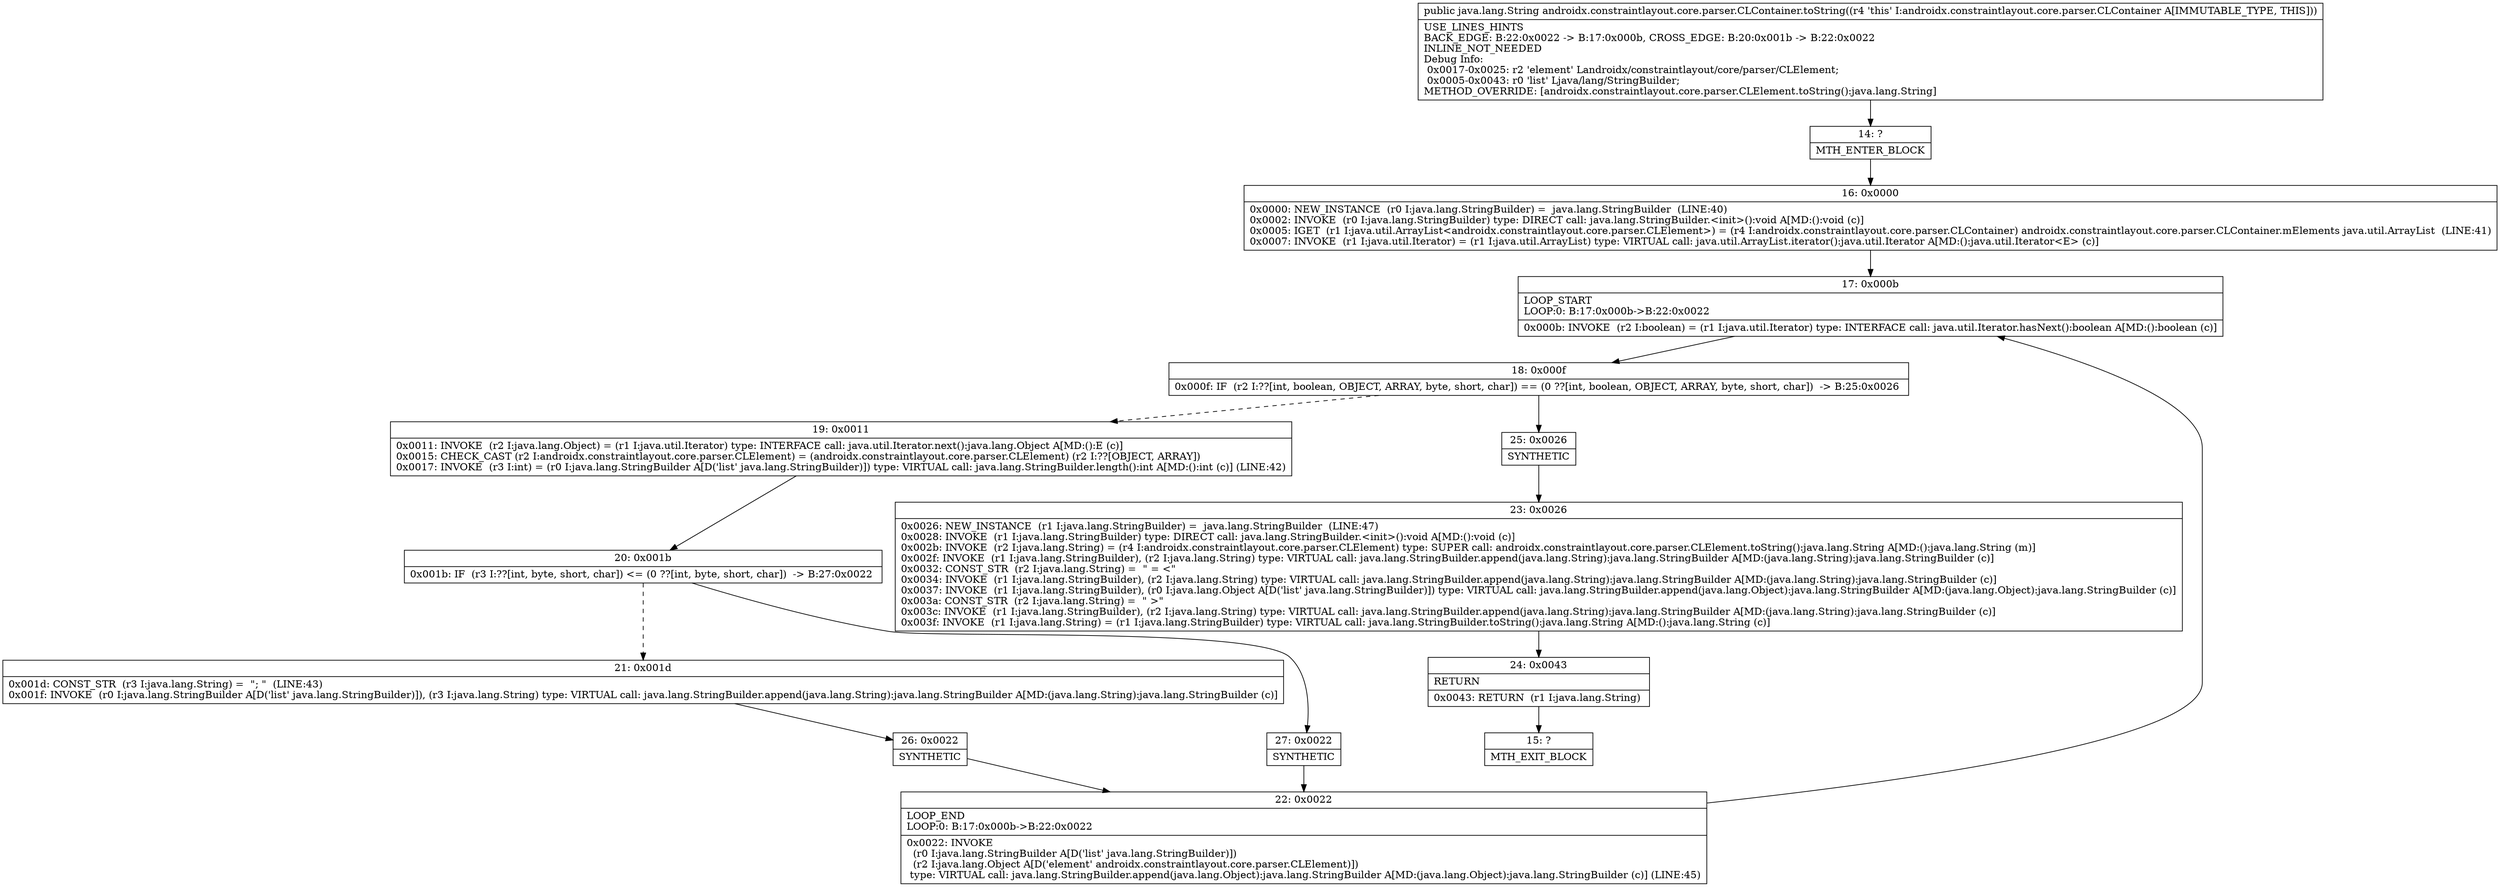 digraph "CFG forandroidx.constraintlayout.core.parser.CLContainer.toString()Ljava\/lang\/String;" {
Node_14 [shape=record,label="{14\:\ ?|MTH_ENTER_BLOCK\l}"];
Node_16 [shape=record,label="{16\:\ 0x0000|0x0000: NEW_INSTANCE  (r0 I:java.lang.StringBuilder) =  java.lang.StringBuilder  (LINE:40)\l0x0002: INVOKE  (r0 I:java.lang.StringBuilder) type: DIRECT call: java.lang.StringBuilder.\<init\>():void A[MD:():void (c)]\l0x0005: IGET  (r1 I:java.util.ArrayList\<androidx.constraintlayout.core.parser.CLElement\>) = (r4 I:androidx.constraintlayout.core.parser.CLContainer) androidx.constraintlayout.core.parser.CLContainer.mElements java.util.ArrayList  (LINE:41)\l0x0007: INVOKE  (r1 I:java.util.Iterator) = (r1 I:java.util.ArrayList) type: VIRTUAL call: java.util.ArrayList.iterator():java.util.Iterator A[MD:():java.util.Iterator\<E\> (c)]\l}"];
Node_17 [shape=record,label="{17\:\ 0x000b|LOOP_START\lLOOP:0: B:17:0x000b\-\>B:22:0x0022\l|0x000b: INVOKE  (r2 I:boolean) = (r1 I:java.util.Iterator) type: INTERFACE call: java.util.Iterator.hasNext():boolean A[MD:():boolean (c)]\l}"];
Node_18 [shape=record,label="{18\:\ 0x000f|0x000f: IF  (r2 I:??[int, boolean, OBJECT, ARRAY, byte, short, char]) == (0 ??[int, boolean, OBJECT, ARRAY, byte, short, char])  \-\> B:25:0x0026 \l}"];
Node_19 [shape=record,label="{19\:\ 0x0011|0x0011: INVOKE  (r2 I:java.lang.Object) = (r1 I:java.util.Iterator) type: INTERFACE call: java.util.Iterator.next():java.lang.Object A[MD:():E (c)]\l0x0015: CHECK_CAST (r2 I:androidx.constraintlayout.core.parser.CLElement) = (androidx.constraintlayout.core.parser.CLElement) (r2 I:??[OBJECT, ARRAY]) \l0x0017: INVOKE  (r3 I:int) = (r0 I:java.lang.StringBuilder A[D('list' java.lang.StringBuilder)]) type: VIRTUAL call: java.lang.StringBuilder.length():int A[MD:():int (c)] (LINE:42)\l}"];
Node_20 [shape=record,label="{20\:\ 0x001b|0x001b: IF  (r3 I:??[int, byte, short, char]) \<= (0 ??[int, byte, short, char])  \-\> B:27:0x0022 \l}"];
Node_21 [shape=record,label="{21\:\ 0x001d|0x001d: CONST_STR  (r3 I:java.lang.String) =  \"; \"  (LINE:43)\l0x001f: INVOKE  (r0 I:java.lang.StringBuilder A[D('list' java.lang.StringBuilder)]), (r3 I:java.lang.String) type: VIRTUAL call: java.lang.StringBuilder.append(java.lang.String):java.lang.StringBuilder A[MD:(java.lang.String):java.lang.StringBuilder (c)]\l}"];
Node_26 [shape=record,label="{26\:\ 0x0022|SYNTHETIC\l}"];
Node_22 [shape=record,label="{22\:\ 0x0022|LOOP_END\lLOOP:0: B:17:0x000b\-\>B:22:0x0022\l|0x0022: INVOKE  \l  (r0 I:java.lang.StringBuilder A[D('list' java.lang.StringBuilder)])\l  (r2 I:java.lang.Object A[D('element' androidx.constraintlayout.core.parser.CLElement)])\l type: VIRTUAL call: java.lang.StringBuilder.append(java.lang.Object):java.lang.StringBuilder A[MD:(java.lang.Object):java.lang.StringBuilder (c)] (LINE:45)\l}"];
Node_27 [shape=record,label="{27\:\ 0x0022|SYNTHETIC\l}"];
Node_25 [shape=record,label="{25\:\ 0x0026|SYNTHETIC\l}"];
Node_23 [shape=record,label="{23\:\ 0x0026|0x0026: NEW_INSTANCE  (r1 I:java.lang.StringBuilder) =  java.lang.StringBuilder  (LINE:47)\l0x0028: INVOKE  (r1 I:java.lang.StringBuilder) type: DIRECT call: java.lang.StringBuilder.\<init\>():void A[MD:():void (c)]\l0x002b: INVOKE  (r2 I:java.lang.String) = (r4 I:androidx.constraintlayout.core.parser.CLElement) type: SUPER call: androidx.constraintlayout.core.parser.CLElement.toString():java.lang.String A[MD:():java.lang.String (m)]\l0x002f: INVOKE  (r1 I:java.lang.StringBuilder), (r2 I:java.lang.String) type: VIRTUAL call: java.lang.StringBuilder.append(java.lang.String):java.lang.StringBuilder A[MD:(java.lang.String):java.lang.StringBuilder (c)]\l0x0032: CONST_STR  (r2 I:java.lang.String) =  \" = \<\" \l0x0034: INVOKE  (r1 I:java.lang.StringBuilder), (r2 I:java.lang.String) type: VIRTUAL call: java.lang.StringBuilder.append(java.lang.String):java.lang.StringBuilder A[MD:(java.lang.String):java.lang.StringBuilder (c)]\l0x0037: INVOKE  (r1 I:java.lang.StringBuilder), (r0 I:java.lang.Object A[D('list' java.lang.StringBuilder)]) type: VIRTUAL call: java.lang.StringBuilder.append(java.lang.Object):java.lang.StringBuilder A[MD:(java.lang.Object):java.lang.StringBuilder (c)]\l0x003a: CONST_STR  (r2 I:java.lang.String) =  \" \>\" \l0x003c: INVOKE  (r1 I:java.lang.StringBuilder), (r2 I:java.lang.String) type: VIRTUAL call: java.lang.StringBuilder.append(java.lang.String):java.lang.StringBuilder A[MD:(java.lang.String):java.lang.StringBuilder (c)]\l0x003f: INVOKE  (r1 I:java.lang.String) = (r1 I:java.lang.StringBuilder) type: VIRTUAL call: java.lang.StringBuilder.toString():java.lang.String A[MD:():java.lang.String (c)]\l}"];
Node_24 [shape=record,label="{24\:\ 0x0043|RETURN\l|0x0043: RETURN  (r1 I:java.lang.String) \l}"];
Node_15 [shape=record,label="{15\:\ ?|MTH_EXIT_BLOCK\l}"];
MethodNode[shape=record,label="{public java.lang.String androidx.constraintlayout.core.parser.CLContainer.toString((r4 'this' I:androidx.constraintlayout.core.parser.CLContainer A[IMMUTABLE_TYPE, THIS]))  | USE_LINES_HINTS\lBACK_EDGE: B:22:0x0022 \-\> B:17:0x000b, CROSS_EDGE: B:20:0x001b \-\> B:22:0x0022\lINLINE_NOT_NEEDED\lDebug Info:\l  0x0017\-0x0025: r2 'element' Landroidx\/constraintlayout\/core\/parser\/CLElement;\l  0x0005\-0x0043: r0 'list' Ljava\/lang\/StringBuilder;\lMETHOD_OVERRIDE: [androidx.constraintlayout.core.parser.CLElement.toString():java.lang.String]\l}"];
MethodNode -> Node_14;Node_14 -> Node_16;
Node_16 -> Node_17;
Node_17 -> Node_18;
Node_18 -> Node_19[style=dashed];
Node_18 -> Node_25;
Node_19 -> Node_20;
Node_20 -> Node_21[style=dashed];
Node_20 -> Node_27;
Node_21 -> Node_26;
Node_26 -> Node_22;
Node_22 -> Node_17;
Node_27 -> Node_22;
Node_25 -> Node_23;
Node_23 -> Node_24;
Node_24 -> Node_15;
}

